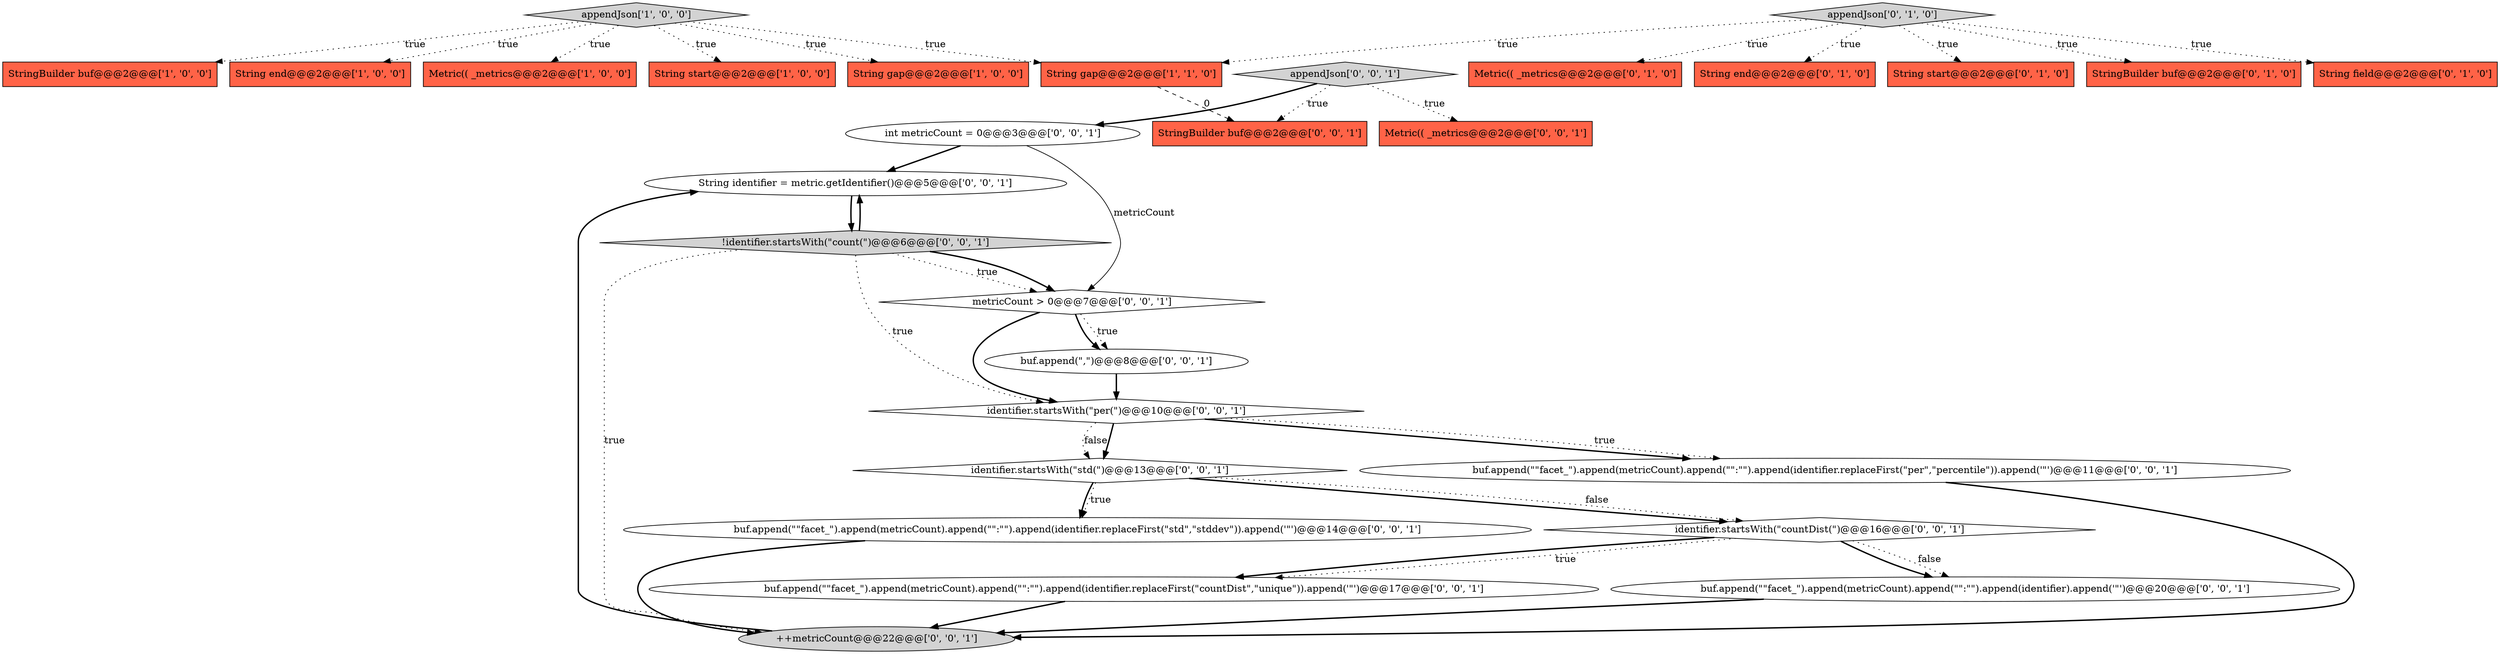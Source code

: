 digraph {
1 [style = filled, label = "StringBuilder buf@@@2@@@['1', '0', '0']", fillcolor = tomato, shape = box image = "AAA0AAABBB1BBB"];
14 [style = filled, label = "Metric(( _metrics@@@2@@@['0', '0', '1']", fillcolor = tomato, shape = box image = "AAA0AAABBB3BBB"];
26 [style = filled, label = "int metricCount = 0@@@3@@@['0', '0', '1']", fillcolor = white, shape = ellipse image = "AAA0AAABBB3BBB"];
2 [style = filled, label = "String end@@@2@@@['1', '0', '0']", fillcolor = tomato, shape = box image = "AAA0AAABBB1BBB"];
22 [style = filled, label = "buf.append(\"\"facet_\").append(metricCount).append(\"\":\"\").append(identifier.replaceFirst(\"countDist\",\"unique\")).append('\"')@@@17@@@['0', '0', '1']", fillcolor = white, shape = ellipse image = "AAA0AAABBB3BBB"];
0 [style = filled, label = "Metric(( _metrics@@@2@@@['1', '0', '0']", fillcolor = tomato, shape = box image = "AAA0AAABBB1BBB"];
10 [style = filled, label = "Metric(( _metrics@@@2@@@['0', '1', '0']", fillcolor = tomato, shape = box image = "AAA0AAABBB2BBB"];
15 [style = filled, label = "String identifier = metric.getIdentifier()@@@5@@@['0', '0', '1']", fillcolor = white, shape = ellipse image = "AAA0AAABBB3BBB"];
8 [style = filled, label = "String end@@@2@@@['0', '1', '0']", fillcolor = tomato, shape = box image = "AAA0AAABBB2BBB"];
11 [style = filled, label = "String start@@@2@@@['0', '1', '0']", fillcolor = tomato, shape = box image = "AAA0AAABBB2BBB"];
24 [style = filled, label = "++metricCount@@@22@@@['0', '0', '1']", fillcolor = lightgray, shape = ellipse image = "AAA0AAABBB3BBB"];
3 [style = filled, label = "String start@@@2@@@['1', '0', '0']", fillcolor = tomato, shape = box image = "AAA0AAABBB1BBB"];
27 [style = filled, label = "StringBuilder buf@@@2@@@['0', '0', '1']", fillcolor = tomato, shape = box image = "AAA0AAABBB3BBB"];
4 [style = filled, label = "String gap@@@2@@@['1', '0', '0']", fillcolor = tomato, shape = box image = "AAA0AAABBB1BBB"];
6 [style = filled, label = "appendJson['1', '0', '0']", fillcolor = lightgray, shape = diamond image = "AAA0AAABBB1BBB"];
19 [style = filled, label = "buf.append(\"\"facet_\").append(metricCount).append(\"\":\"\").append(identifier.replaceFirst(\"per\",\"percentile\")).append('\"')@@@11@@@['0', '0', '1']", fillcolor = white, shape = ellipse image = "AAA0AAABBB3BBB"];
18 [style = filled, label = "buf.append(\"\"facet_\").append(metricCount).append(\"\":\"\").append(identifier).append('\"')@@@20@@@['0', '0', '1']", fillcolor = white, shape = ellipse image = "AAA0AAABBB3BBB"];
16 [style = filled, label = "buf.append(\",\")@@@8@@@['0', '0', '1']", fillcolor = white, shape = ellipse image = "AAA0AAABBB3BBB"];
20 [style = filled, label = "buf.append(\"\"facet_\").append(metricCount).append(\"\":\"\").append(identifier.replaceFirst(\"std\",\"stddev\")).append('\"')@@@14@@@['0', '0', '1']", fillcolor = white, shape = ellipse image = "AAA0AAABBB3BBB"];
25 [style = filled, label = "!identifier.startsWith(\"count(\")@@@6@@@['0', '0', '1']", fillcolor = lightgray, shape = diamond image = "AAA0AAABBB3BBB"];
23 [style = filled, label = "identifier.startsWith(\"per(\")@@@10@@@['0', '0', '1']", fillcolor = white, shape = diamond image = "AAA0AAABBB3BBB"];
21 [style = filled, label = "metricCount > 0@@@7@@@['0', '0', '1']", fillcolor = white, shape = diamond image = "AAA0AAABBB3BBB"];
13 [style = filled, label = "identifier.startsWith(\"countDist(\")@@@16@@@['0', '0', '1']", fillcolor = white, shape = diamond image = "AAA0AAABBB3BBB"];
5 [style = filled, label = "String gap@@@2@@@['1', '1', '0']", fillcolor = tomato, shape = box image = "AAA0AAABBB1BBB"];
12 [style = filled, label = "appendJson['0', '1', '0']", fillcolor = lightgray, shape = diamond image = "AAA0AAABBB2BBB"];
28 [style = filled, label = "appendJson['0', '0', '1']", fillcolor = lightgray, shape = diamond image = "AAA0AAABBB3BBB"];
7 [style = filled, label = "StringBuilder buf@@@2@@@['0', '1', '0']", fillcolor = tomato, shape = box image = "AAA0AAABBB2BBB"];
9 [style = filled, label = "String field@@@2@@@['0', '1', '0']", fillcolor = tomato, shape = box image = "AAA0AAABBB2BBB"];
17 [style = filled, label = "identifier.startsWith(\"std(\")@@@13@@@['0', '0', '1']", fillcolor = white, shape = diamond image = "AAA0AAABBB3BBB"];
12->10 [style = dotted, label="true"];
12->7 [style = dotted, label="true"];
23->17 [style = dotted, label="false"];
23->19 [style = bold, label=""];
22->24 [style = bold, label=""];
18->24 [style = bold, label=""];
12->11 [style = dotted, label="true"];
23->19 [style = dotted, label="true"];
21->16 [style = bold, label=""];
13->22 [style = bold, label=""];
24->15 [style = bold, label=""];
28->26 [style = bold, label=""];
25->21 [style = dotted, label="true"];
6->1 [style = dotted, label="true"];
5->27 [style = dashed, label="0"];
19->24 [style = bold, label=""];
28->27 [style = dotted, label="true"];
17->20 [style = bold, label=""];
13->18 [style = bold, label=""];
12->5 [style = dotted, label="true"];
6->0 [style = dotted, label="true"];
25->21 [style = bold, label=""];
12->8 [style = dotted, label="true"];
6->5 [style = dotted, label="true"];
6->4 [style = dotted, label="true"];
26->15 [style = bold, label=""];
13->18 [style = dotted, label="false"];
16->23 [style = bold, label=""];
12->9 [style = dotted, label="true"];
17->20 [style = dotted, label="true"];
17->13 [style = bold, label=""];
25->24 [style = dotted, label="true"];
26->21 [style = solid, label="metricCount"];
17->13 [style = dotted, label="false"];
13->22 [style = dotted, label="true"];
6->3 [style = dotted, label="true"];
20->24 [style = bold, label=""];
28->14 [style = dotted, label="true"];
6->2 [style = dotted, label="true"];
21->16 [style = dotted, label="true"];
15->25 [style = bold, label=""];
21->23 [style = bold, label=""];
23->17 [style = bold, label=""];
25->23 [style = dotted, label="true"];
25->15 [style = bold, label=""];
}
